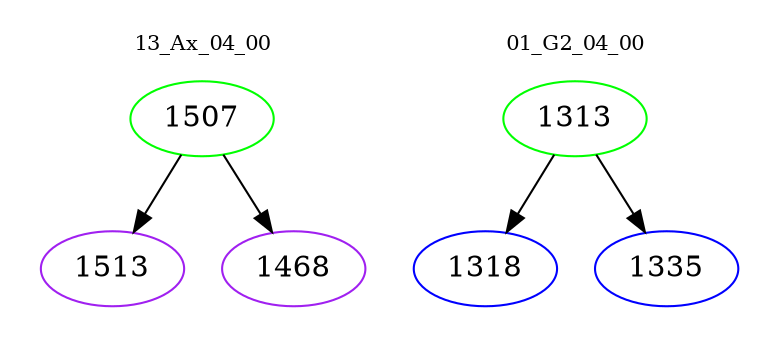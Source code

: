 digraph{
subgraph cluster_0 {
color = white
label = "13_Ax_04_00";
fontsize=10;
T0_1507 [label="1507", color="green"]
T0_1507 -> T0_1513 [color="black"]
T0_1513 [label="1513", color="purple"]
T0_1507 -> T0_1468 [color="black"]
T0_1468 [label="1468", color="purple"]
}
subgraph cluster_1 {
color = white
label = "01_G2_04_00";
fontsize=10;
T1_1313 [label="1313", color="green"]
T1_1313 -> T1_1318 [color="black"]
T1_1318 [label="1318", color="blue"]
T1_1313 -> T1_1335 [color="black"]
T1_1335 [label="1335", color="blue"]
}
}
